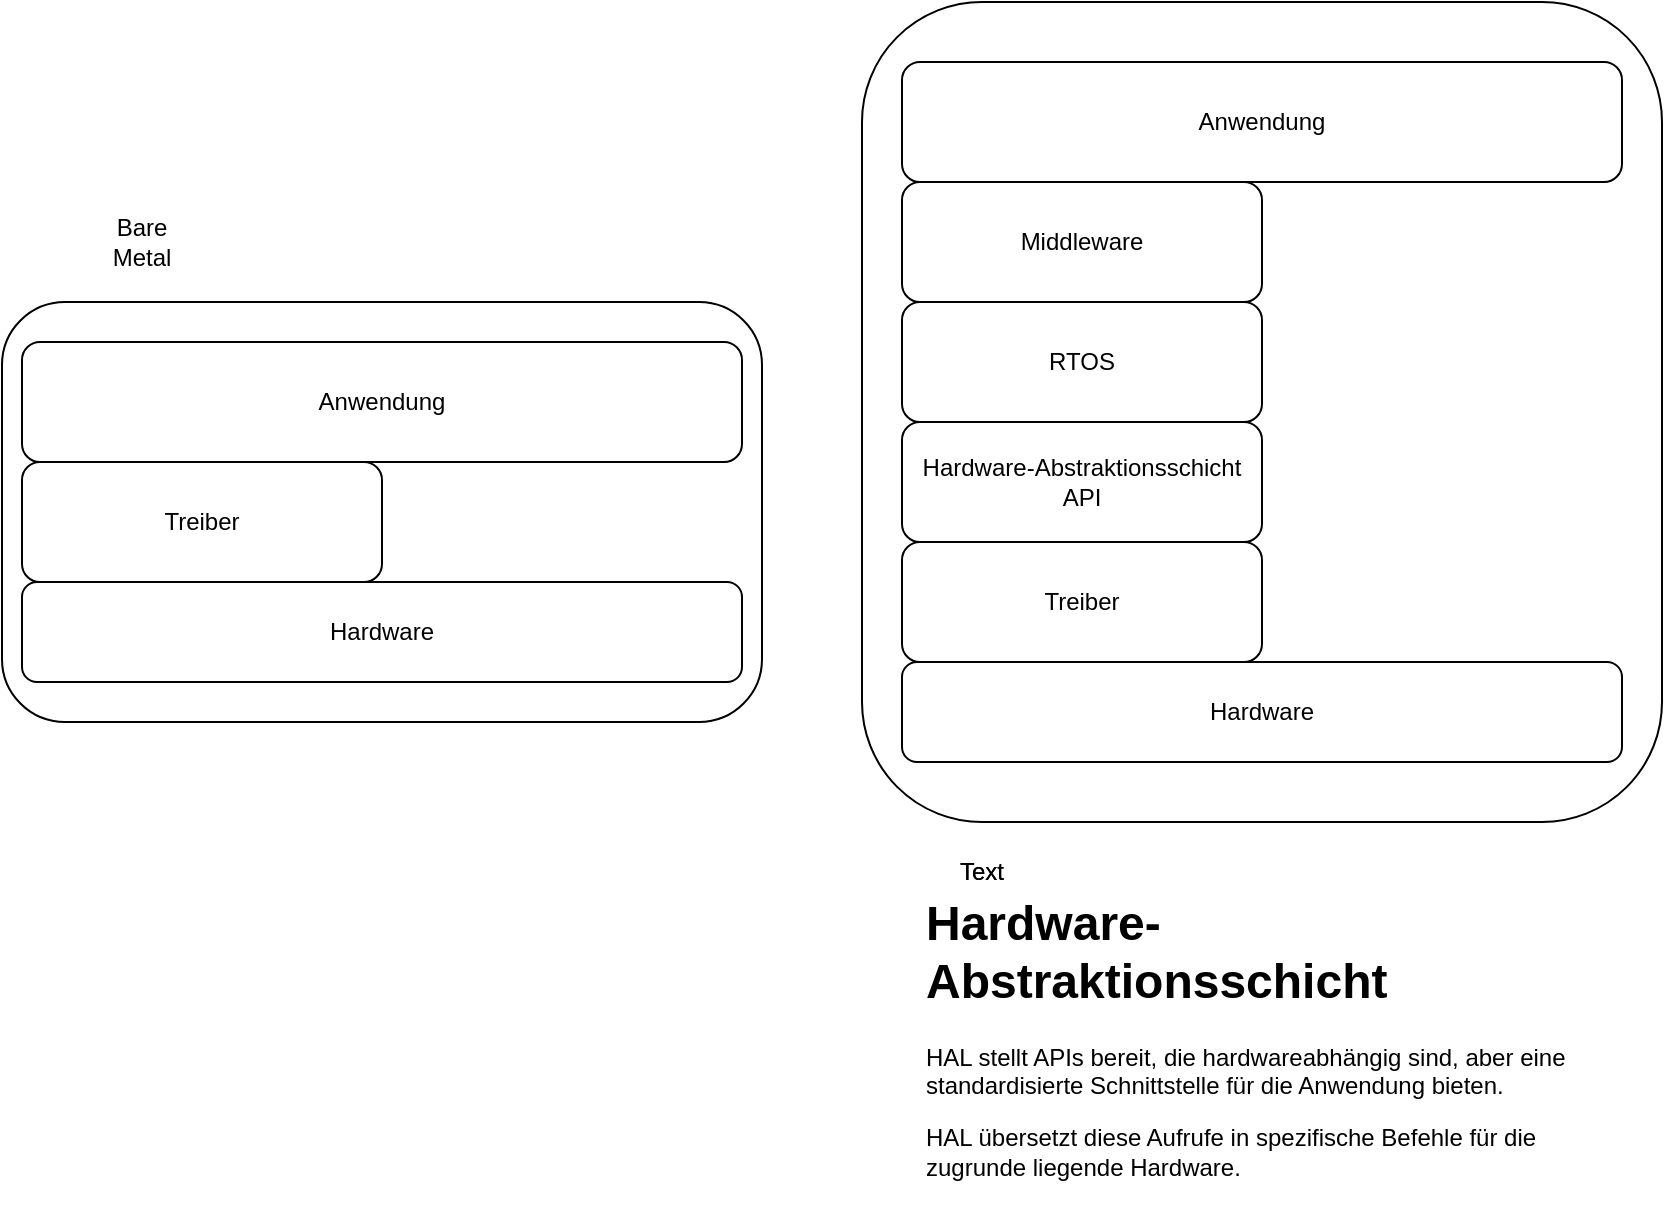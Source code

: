 <mxfile version="25.0.3">
  <diagram name="Seite-1" id="v4zKv522e2VMaitY0-yY">
    <mxGraphModel dx="1368" dy="743" grid="1" gridSize="10" guides="1" tooltips="1" connect="1" arrows="1" fold="1" page="1" pageScale="1" pageWidth="1169" pageHeight="826" math="0" shadow="0">
      <root>
        <mxCell id="0" />
        <mxCell id="1" parent="0" />
        <mxCell id="ytMAjWAJxm4MJN-wQsIq-2" value="" style="rounded=1;whiteSpace=wrap;html=1;" vertex="1" parent="1">
          <mxGeometry x="520" y="40" width="400" height="410" as="geometry" />
        </mxCell>
        <mxCell id="ytMAjWAJxm4MJN-wQsIq-3" value="Anwendung" style="rounded=1;whiteSpace=wrap;html=1;" vertex="1" parent="1">
          <mxGeometry x="540" y="70" width="360" height="60" as="geometry" />
        </mxCell>
        <mxCell id="ytMAjWAJxm4MJN-wQsIq-5" value="RTOS" style="rounded=1;whiteSpace=wrap;html=1;" vertex="1" parent="1">
          <mxGeometry x="540" y="190" width="180" height="60" as="geometry" />
        </mxCell>
        <mxCell id="ytMAjWAJxm4MJN-wQsIq-6" value="&lt;div&gt;Hardware-Abstraktionsschicht&lt;/div&gt;&lt;div&gt;API&lt;br&gt; &lt;/div&gt;" style="rounded=1;whiteSpace=wrap;html=1;" vertex="1" parent="1">
          <mxGeometry x="540" y="250" width="180" height="60" as="geometry" />
        </mxCell>
        <mxCell id="ytMAjWAJxm4MJN-wQsIq-7" value="&lt;h1 style=&quot;margin-top: 0px;&quot;&gt;Hardware-Abstraktionsschicht &lt;/h1&gt;&lt;p&gt;HAL stellt APIs bereit, die hardwareabhängig sind, aber eine standardisierte Schnittstelle für die Anwendung bieten.&lt;/p&gt;&lt;p&gt;HAL übersetzt diese Aufrufe in spezifische Befehle für die zugrunde liegende Hardware.&lt;/p&gt;" style="text;html=1;whiteSpace=wrap;overflow=hidden;rounded=0;" vertex="1" parent="1">
          <mxGeometry x="550" y="480" width="340" height="160" as="geometry" />
        </mxCell>
        <mxCell id="ytMAjWAJxm4MJN-wQsIq-8" value="Treiber" style="rounded=1;whiteSpace=wrap;html=1;" vertex="1" parent="1">
          <mxGeometry x="540" y="310" width="180" height="60" as="geometry" />
        </mxCell>
        <mxCell id="ytMAjWAJxm4MJN-wQsIq-1" value="Hardware" style="rounded=1;whiteSpace=wrap;html=1;" vertex="1" parent="1">
          <mxGeometry x="540" y="370" width="360" height="50" as="geometry" />
        </mxCell>
        <mxCell id="ytMAjWAJxm4MJN-wQsIq-9" value="" style="rounded=1;whiteSpace=wrap;html=1;" vertex="1" parent="1">
          <mxGeometry x="90" y="190" width="380" height="210" as="geometry" />
        </mxCell>
        <mxCell id="ytMAjWAJxm4MJN-wQsIq-10" value="Hardware" style="rounded=1;whiteSpace=wrap;html=1;" vertex="1" parent="1">
          <mxGeometry x="100" y="330" width="360" height="50" as="geometry" />
        </mxCell>
        <mxCell id="ytMAjWAJxm4MJN-wQsIq-11" value="Treiber" style="rounded=1;whiteSpace=wrap;html=1;" vertex="1" parent="1">
          <mxGeometry x="100" y="270" width="180" height="60" as="geometry" />
        </mxCell>
        <mxCell id="ytMAjWAJxm4MJN-wQsIq-12" value="Anwendung" style="rounded=1;whiteSpace=wrap;html=1;" vertex="1" parent="1">
          <mxGeometry x="100" y="210" width="360" height="60" as="geometry" />
        </mxCell>
        <mxCell id="ytMAjWAJxm4MJN-wQsIq-13" value="Text" style="text;html=1;align=center;verticalAlign=middle;whiteSpace=wrap;rounded=0;" vertex="1" parent="1">
          <mxGeometry x="550" y="460" width="60" height="30" as="geometry" />
        </mxCell>
        <mxCell id="ytMAjWAJxm4MJN-wQsIq-14" value="Text" style="text;html=1;align=center;verticalAlign=middle;whiteSpace=wrap;rounded=0;" vertex="1" parent="1">
          <mxGeometry x="550" y="460" width="60" height="30" as="geometry" />
        </mxCell>
        <mxCell id="ytMAjWAJxm4MJN-wQsIq-15" value="Bare Metal" style="text;html=1;align=center;verticalAlign=middle;whiteSpace=wrap;rounded=0;" vertex="1" parent="1">
          <mxGeometry x="130" y="145" width="60" height="30" as="geometry" />
        </mxCell>
        <mxCell id="ytMAjWAJxm4MJN-wQsIq-16" value="Middleware" style="rounded=1;whiteSpace=wrap;html=1;" vertex="1" parent="1">
          <mxGeometry x="540" y="130" width="180" height="60" as="geometry" />
        </mxCell>
      </root>
    </mxGraphModel>
  </diagram>
</mxfile>
